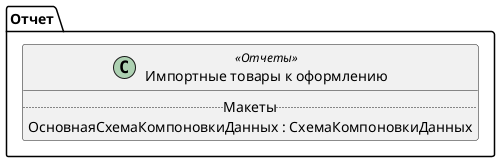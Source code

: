 ﻿@startuml ИмпортныеТоварыКОформлению
'!include templates.wsd
'..\include templates.wsd
class Отчет.ИмпортныеТоварыКОформлению as "Импортные товары к оформлению" <<Отчеты>>
{
..Макеты..
ОсновнаяСхемаКомпоновкиДанных : СхемаКомпоновкиДанных
}
@enduml
